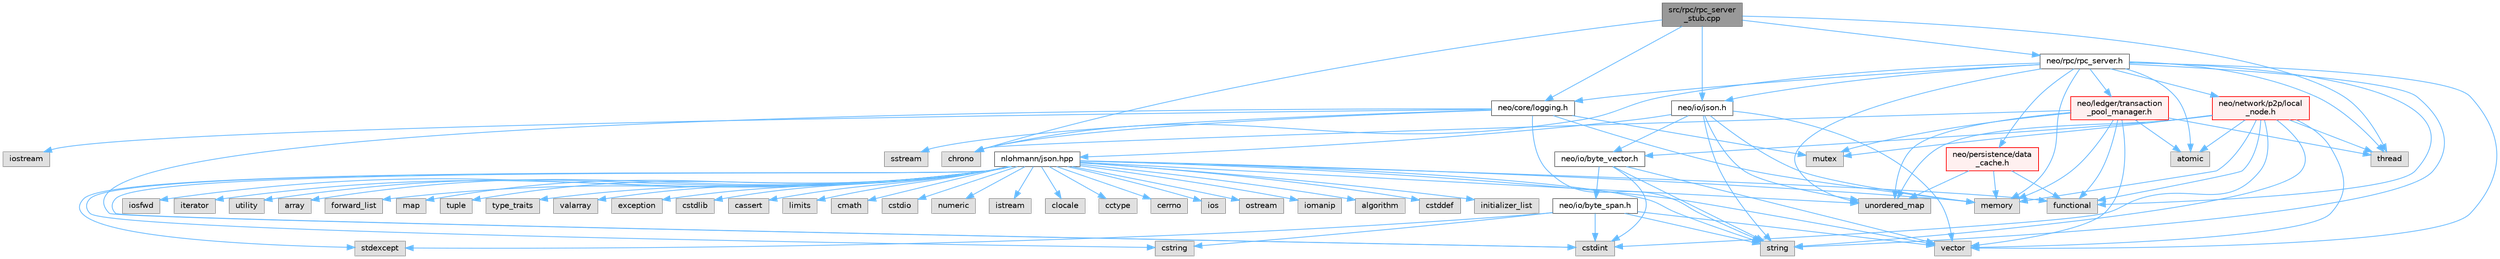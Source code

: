 digraph "src/rpc/rpc_server_stub.cpp"
{
 // LATEX_PDF_SIZE
  bgcolor="transparent";
  edge [fontname=Helvetica,fontsize=10,labelfontname=Helvetica,labelfontsize=10];
  node [fontname=Helvetica,fontsize=10,shape=box,height=0.2,width=0.4];
  Node1 [id="Node000001",label="src/rpc/rpc_server\l_stub.cpp",height=0.2,width=0.4,color="gray40", fillcolor="grey60", style="filled", fontcolor="black",tooltip=" "];
  Node1 -> Node2 [id="edge96_Node000001_Node000002",color="steelblue1",style="solid",tooltip=" "];
  Node2 [id="Node000002",label="neo/core/logging.h",height=0.2,width=0.4,color="grey40", fillcolor="white", style="filled",URL="$core_2logging_8h.html",tooltip=" "];
  Node2 -> Node3 [id="edge97_Node000002_Node000003",color="steelblue1",style="solid",tooltip=" "];
  Node3 [id="Node000003",label="chrono",height=0.2,width=0.4,color="grey60", fillcolor="#E0E0E0", style="filled",tooltip=" "];
  Node2 -> Node4 [id="edge98_Node000002_Node000004",color="steelblue1",style="solid",tooltip=" "];
  Node4 [id="Node000004",label="cstdint",height=0.2,width=0.4,color="grey60", fillcolor="#E0E0E0", style="filled",tooltip=" "];
  Node2 -> Node5 [id="edge99_Node000002_Node000005",color="steelblue1",style="solid",tooltip=" "];
  Node5 [id="Node000005",label="memory",height=0.2,width=0.4,color="grey60", fillcolor="#E0E0E0", style="filled",tooltip=" "];
  Node2 -> Node6 [id="edge100_Node000002_Node000006",color="steelblue1",style="solid",tooltip=" "];
  Node6 [id="Node000006",label="sstream",height=0.2,width=0.4,color="grey60", fillcolor="#E0E0E0", style="filled",tooltip=" "];
  Node2 -> Node7 [id="edge101_Node000002_Node000007",color="steelblue1",style="solid",tooltip=" "];
  Node7 [id="Node000007",label="string",height=0.2,width=0.4,color="grey60", fillcolor="#E0E0E0", style="filled",tooltip=" "];
  Node2 -> Node8 [id="edge102_Node000002_Node000008",color="steelblue1",style="solid",tooltip=" "];
  Node8 [id="Node000008",label="iostream",height=0.2,width=0.4,color="grey60", fillcolor="#E0E0E0", style="filled",tooltip=" "];
  Node2 -> Node9 [id="edge103_Node000002_Node000009",color="steelblue1",style="solid",tooltip=" "];
  Node9 [id="Node000009",label="mutex",height=0.2,width=0.4,color="grey60", fillcolor="#E0E0E0", style="filled",tooltip=" "];
  Node1 -> Node10 [id="edge104_Node000001_Node000010",color="steelblue1",style="solid",tooltip=" "];
  Node10 [id="Node000010",label="neo/io/json.h",height=0.2,width=0.4,color="grey40", fillcolor="white", style="filled",URL="$io_2json_8h.html",tooltip=" "];
  Node10 -> Node11 [id="edge105_Node000010_Node000011",color="steelblue1",style="solid",tooltip=" "];
  Node11 [id="Node000011",label="neo/io/byte_vector.h",height=0.2,width=0.4,color="grey40", fillcolor="white", style="filled",URL="$io_2byte__vector_8h.html",tooltip=" "];
  Node11 -> Node12 [id="edge106_Node000011_Node000012",color="steelblue1",style="solid",tooltip=" "];
  Node12 [id="Node000012",label="neo/io/byte_span.h",height=0.2,width=0.4,color="grey40", fillcolor="white", style="filled",URL="$io_2byte__span_8h.html",tooltip=" "];
  Node12 -> Node4 [id="edge107_Node000012_Node000004",color="steelblue1",style="solid",tooltip=" "];
  Node12 -> Node13 [id="edge108_Node000012_Node000013",color="steelblue1",style="solid",tooltip=" "];
  Node13 [id="Node000013",label="cstring",height=0.2,width=0.4,color="grey60", fillcolor="#E0E0E0", style="filled",tooltip=" "];
  Node12 -> Node14 [id="edge109_Node000012_Node000014",color="steelblue1",style="solid",tooltip=" "];
  Node14 [id="Node000014",label="stdexcept",height=0.2,width=0.4,color="grey60", fillcolor="#E0E0E0", style="filled",tooltip=" "];
  Node12 -> Node7 [id="edge110_Node000012_Node000007",color="steelblue1",style="solid",tooltip=" "];
  Node12 -> Node15 [id="edge111_Node000012_Node000015",color="steelblue1",style="solid",tooltip=" "];
  Node15 [id="Node000015",label="vector",height=0.2,width=0.4,color="grey60", fillcolor="#E0E0E0", style="filled",tooltip=" "];
  Node11 -> Node4 [id="edge112_Node000011_Node000004",color="steelblue1",style="solid",tooltip=" "];
  Node11 -> Node7 [id="edge113_Node000011_Node000007",color="steelblue1",style="solid",tooltip=" "];
  Node11 -> Node15 [id="edge114_Node000011_Node000015",color="steelblue1",style="solid",tooltip=" "];
  Node10 -> Node5 [id="edge115_Node000010_Node000005",color="steelblue1",style="solid",tooltip=" "];
  Node10 -> Node16 [id="edge116_Node000010_Node000016",color="steelblue1",style="solid",tooltip=" "];
  Node16 [id="Node000016",label="nlohmann/json.hpp",height=0.2,width=0.4,color="grey40", fillcolor="white", style="filled",URL="$json_8hpp.html",tooltip=" "];
  Node16 -> Node17 [id="edge117_Node000016_Node000017",color="steelblue1",style="solid",tooltip=" "];
  Node17 [id="Node000017",label="algorithm",height=0.2,width=0.4,color="grey60", fillcolor="#E0E0E0", style="filled",tooltip=" "];
  Node16 -> Node18 [id="edge118_Node000016_Node000018",color="steelblue1",style="solid",tooltip=" "];
  Node18 [id="Node000018",label="cstddef",height=0.2,width=0.4,color="grey60", fillcolor="#E0E0E0", style="filled",tooltip=" "];
  Node16 -> Node19 [id="edge119_Node000016_Node000019",color="steelblue1",style="solid",tooltip=" "];
  Node19 [id="Node000019",label="functional",height=0.2,width=0.4,color="grey60", fillcolor="#E0E0E0", style="filled",tooltip=" "];
  Node16 -> Node20 [id="edge120_Node000016_Node000020",color="steelblue1",style="solid",tooltip=" "];
  Node20 [id="Node000020",label="initializer_list",height=0.2,width=0.4,color="grey60", fillcolor="#E0E0E0", style="filled",tooltip=" "];
  Node16 -> Node21 [id="edge121_Node000016_Node000021",color="steelblue1",style="solid",tooltip=" "];
  Node21 [id="Node000021",label="iosfwd",height=0.2,width=0.4,color="grey60", fillcolor="#E0E0E0", style="filled",tooltip=" "];
  Node16 -> Node22 [id="edge122_Node000016_Node000022",color="steelblue1",style="solid",tooltip=" "];
  Node22 [id="Node000022",label="iterator",height=0.2,width=0.4,color="grey60", fillcolor="#E0E0E0", style="filled",tooltip=" "];
  Node16 -> Node5 [id="edge123_Node000016_Node000005",color="steelblue1",style="solid",tooltip=" "];
  Node16 -> Node7 [id="edge124_Node000016_Node000007",color="steelblue1",style="solid",tooltip=" "];
  Node16 -> Node23 [id="edge125_Node000016_Node000023",color="steelblue1",style="solid",tooltip=" "];
  Node23 [id="Node000023",label="utility",height=0.2,width=0.4,color="grey60", fillcolor="#E0E0E0", style="filled",tooltip=" "];
  Node16 -> Node15 [id="edge126_Node000016_Node000015",color="steelblue1",style="solid",tooltip=" "];
  Node16 -> Node24 [id="edge127_Node000016_Node000024",color="steelblue1",style="solid",tooltip=" "];
  Node24 [id="Node000024",label="array",height=0.2,width=0.4,color="grey60", fillcolor="#E0E0E0", style="filled",tooltip=" "];
  Node16 -> Node25 [id="edge128_Node000016_Node000025",color="steelblue1",style="solid",tooltip=" "];
  Node25 [id="Node000025",label="forward_list",height=0.2,width=0.4,color="grey60", fillcolor="#E0E0E0", style="filled",tooltip=" "];
  Node16 -> Node26 [id="edge129_Node000016_Node000026",color="steelblue1",style="solid",tooltip=" "];
  Node26 [id="Node000026",label="map",height=0.2,width=0.4,color="grey60", fillcolor="#E0E0E0", style="filled",tooltip=" "];
  Node16 -> Node27 [id="edge130_Node000016_Node000027",color="steelblue1",style="solid",tooltip=" "];
  Node27 [id="Node000027",label="tuple",height=0.2,width=0.4,color="grey60", fillcolor="#E0E0E0", style="filled",tooltip=" "];
  Node16 -> Node28 [id="edge131_Node000016_Node000028",color="steelblue1",style="solid",tooltip=" "];
  Node28 [id="Node000028",label="type_traits",height=0.2,width=0.4,color="grey60", fillcolor="#E0E0E0", style="filled",tooltip=" "];
  Node16 -> Node29 [id="edge132_Node000016_Node000029",color="steelblue1",style="solid",tooltip=" "];
  Node29 [id="Node000029",label="unordered_map",height=0.2,width=0.4,color="grey60", fillcolor="#E0E0E0", style="filled",tooltip=" "];
  Node16 -> Node30 [id="edge133_Node000016_Node000030",color="steelblue1",style="solid",tooltip=" "];
  Node30 [id="Node000030",label="valarray",height=0.2,width=0.4,color="grey60", fillcolor="#E0E0E0", style="filled",tooltip=" "];
  Node16 -> Node31 [id="edge134_Node000016_Node000031",color="steelblue1",style="solid",tooltip=" "];
  Node31 [id="Node000031",label="exception",height=0.2,width=0.4,color="grey60", fillcolor="#E0E0E0", style="filled",tooltip=" "];
  Node16 -> Node14 [id="edge135_Node000016_Node000014",color="steelblue1",style="solid",tooltip=" "];
  Node16 -> Node4 [id="edge136_Node000016_Node000004",color="steelblue1",style="solid",tooltip=" "];
  Node16 -> Node32 [id="edge137_Node000016_Node000032",color="steelblue1",style="solid",tooltip=" "];
  Node32 [id="Node000032",label="cstdlib",height=0.2,width=0.4,color="grey60", fillcolor="#E0E0E0", style="filled",tooltip=" "];
  Node16 -> Node33 [id="edge138_Node000016_Node000033",color="steelblue1",style="solid",tooltip=" "];
  Node33 [id="Node000033",label="cassert",height=0.2,width=0.4,color="grey60", fillcolor="#E0E0E0", style="filled",tooltip=" "];
  Node16 -> Node34 [id="edge139_Node000016_Node000034",color="steelblue1",style="solid",tooltip=" "];
  Node34 [id="Node000034",label="limits",height=0.2,width=0.4,color="grey60", fillcolor="#E0E0E0", style="filled",tooltip=" "];
  Node16 -> Node13 [id="edge140_Node000016_Node000013",color="steelblue1",style="solid",tooltip=" "];
  Node16 -> Node35 [id="edge141_Node000016_Node000035",color="steelblue1",style="solid",tooltip=" "];
  Node35 [id="Node000035",label="cmath",height=0.2,width=0.4,color="grey60", fillcolor="#E0E0E0", style="filled",tooltip=" "];
  Node16 -> Node36 [id="edge142_Node000016_Node000036",color="steelblue1",style="solid",tooltip=" "];
  Node36 [id="Node000036",label="cstdio",height=0.2,width=0.4,color="grey60", fillcolor="#E0E0E0", style="filled",tooltip=" "];
  Node16 -> Node37 [id="edge143_Node000016_Node000037",color="steelblue1",style="solid",tooltip=" "];
  Node37 [id="Node000037",label="numeric",height=0.2,width=0.4,color="grey60", fillcolor="#E0E0E0", style="filled",tooltip=" "];
  Node16 -> Node38 [id="edge144_Node000016_Node000038",color="steelblue1",style="solid",tooltip=" "];
  Node38 [id="Node000038",label="istream",height=0.2,width=0.4,color="grey60", fillcolor="#E0E0E0", style="filled",tooltip=" "];
  Node16 -> Node39 [id="edge145_Node000016_Node000039",color="steelblue1",style="solid",tooltip=" "];
  Node39 [id="Node000039",label="clocale",height=0.2,width=0.4,color="grey60", fillcolor="#E0E0E0", style="filled",tooltip=" "];
  Node16 -> Node40 [id="edge146_Node000016_Node000040",color="steelblue1",style="solid",tooltip=" "];
  Node40 [id="Node000040",label="cctype",height=0.2,width=0.4,color="grey60", fillcolor="#E0E0E0", style="filled",tooltip=" "];
  Node16 -> Node41 [id="edge147_Node000016_Node000041",color="steelblue1",style="solid",tooltip=" "];
  Node41 [id="Node000041",label="cerrno",height=0.2,width=0.4,color="grey60", fillcolor="#E0E0E0", style="filled",tooltip=" "];
  Node16 -> Node42 [id="edge148_Node000016_Node000042",color="steelblue1",style="solid",tooltip=" "];
  Node42 [id="Node000042",label="ios",height=0.2,width=0.4,color="grey60", fillcolor="#E0E0E0", style="filled",tooltip=" "];
  Node16 -> Node43 [id="edge149_Node000016_Node000043",color="steelblue1",style="solid",tooltip=" "];
  Node43 [id="Node000043",label="ostream",height=0.2,width=0.4,color="grey60", fillcolor="#E0E0E0", style="filled",tooltip=" "];
  Node16 -> Node44 [id="edge150_Node000016_Node000044",color="steelblue1",style="solid",tooltip=" "];
  Node44 [id="Node000044",label="iomanip",height=0.2,width=0.4,color="grey60", fillcolor="#E0E0E0", style="filled",tooltip=" "];
  Node10 -> Node7 [id="edge151_Node000010_Node000007",color="steelblue1",style="solid",tooltip=" "];
  Node10 -> Node29 [id="edge152_Node000010_Node000029",color="steelblue1",style="solid",tooltip=" "];
  Node10 -> Node15 [id="edge153_Node000010_Node000015",color="steelblue1",style="solid",tooltip=" "];
  Node1 -> Node45 [id="edge154_Node000001_Node000045",color="steelblue1",style="solid",tooltip=" "];
  Node45 [id="Node000045",label="neo/rpc/rpc_server.h",height=0.2,width=0.4,color="grey40", fillcolor="white", style="filled",URL="$rpc__server_8h.html",tooltip=" "];
  Node45 -> Node2 [id="edge155_Node000045_Node000002",color="steelblue1",style="solid",tooltip=" "];
  Node45 -> Node10 [id="edge156_Node000045_Node000010",color="steelblue1",style="solid",tooltip=" "];
  Node45 -> Node46 [id="edge157_Node000045_Node000046",color="steelblue1",style="solid",tooltip=" "];
  Node46 [id="Node000046",label="neo/ledger/transaction\l_pool_manager.h",height=0.2,width=0.4,color="red", fillcolor="#FFF0F0", style="filled",URL="$transaction__pool__manager_8h.html",tooltip=" "];
  Node46 -> Node76 [id="edge158_Node000046_Node000076",color="steelblue1",style="solid",tooltip=" "];
  Node76 [id="Node000076",label="atomic",height=0.2,width=0.4,color="grey60", fillcolor="#E0E0E0", style="filled",tooltip=" "];
  Node46 -> Node3 [id="edge159_Node000046_Node000003",color="steelblue1",style="solid",tooltip=" "];
  Node46 -> Node19 [id="edge160_Node000046_Node000019",color="steelblue1",style="solid",tooltip=" "];
  Node46 -> Node5 [id="edge161_Node000046_Node000005",color="steelblue1",style="solid",tooltip=" "];
  Node46 -> Node9 [id="edge162_Node000046_Node000009",color="steelblue1",style="solid",tooltip=" "];
  Node46 -> Node78 [id="edge163_Node000046_Node000078",color="steelblue1",style="solid",tooltip=" "];
  Node78 [id="Node000078",label="thread",height=0.2,width=0.4,color="grey60", fillcolor="#E0E0E0", style="filled",tooltip=" "];
  Node46 -> Node29 [id="edge164_Node000046_Node000029",color="steelblue1",style="solid",tooltip=" "];
  Node46 -> Node15 [id="edge165_Node000046_Node000015",color="steelblue1",style="solid",tooltip=" "];
  Node45 -> Node79 [id="edge166_Node000045_Node000079",color="steelblue1",style="solid",tooltip=" "];
  Node79 [id="Node000079",label="neo/network/p2p/local\l_node.h",height=0.2,width=0.4,color="red", fillcolor="#FFF0F0", style="filled",URL="$local__node_8h.html",tooltip=" "];
  Node79 -> Node11 [id="edge167_Node000079_Node000011",color="steelblue1",style="solid",tooltip=" "];
  Node79 -> Node76 [id="edge168_Node000079_Node000076",color="steelblue1",style="solid",tooltip=" "];
  Node79 -> Node4 [id="edge169_Node000079_Node000004",color="steelblue1",style="solid",tooltip=" "];
  Node79 -> Node19 [id="edge170_Node000079_Node000019",color="steelblue1",style="solid",tooltip=" "];
  Node79 -> Node5 [id="edge171_Node000079_Node000005",color="steelblue1",style="solid",tooltip=" "];
  Node79 -> Node9 [id="edge172_Node000079_Node000009",color="steelblue1",style="solid",tooltip=" "];
  Node79 -> Node7 [id="edge173_Node000079_Node000007",color="steelblue1",style="solid",tooltip=" "];
  Node79 -> Node78 [id="edge174_Node000079_Node000078",color="steelblue1",style="solid",tooltip=" "];
  Node79 -> Node29 [id="edge175_Node000079_Node000029",color="steelblue1",style="solid",tooltip=" "];
  Node79 -> Node15 [id="edge176_Node000079_Node000015",color="steelblue1",style="solid",tooltip=" "];
  Node45 -> Node85 [id="edge177_Node000045_Node000085",color="steelblue1",style="solid",tooltip=" "];
  Node85 [id="Node000085",label="neo/persistence/data\l_cache.h",height=0.2,width=0.4,color="red", fillcolor="#FFF0F0", style="filled",URL="$data__cache_8h.html",tooltip=" "];
  Node85 -> Node19 [id="edge178_Node000085_Node000019",color="steelblue1",style="solid",tooltip=" "];
  Node85 -> Node5 [id="edge179_Node000085_Node000005",color="steelblue1",style="solid",tooltip=" "];
  Node85 -> Node29 [id="edge180_Node000085_Node000029",color="steelblue1",style="solid",tooltip=" "];
  Node45 -> Node76 [id="edge181_Node000045_Node000076",color="steelblue1",style="solid",tooltip=" "];
  Node45 -> Node3 [id="edge182_Node000045_Node000003",color="steelblue1",style="solid",tooltip=" "];
  Node45 -> Node19 [id="edge183_Node000045_Node000019",color="steelblue1",style="solid",tooltip=" "];
  Node45 -> Node5 [id="edge184_Node000045_Node000005",color="steelblue1",style="solid",tooltip=" "];
  Node45 -> Node7 [id="edge185_Node000045_Node000007",color="steelblue1",style="solid",tooltip=" "];
  Node45 -> Node78 [id="edge186_Node000045_Node000078",color="steelblue1",style="solid",tooltip=" "];
  Node45 -> Node29 [id="edge187_Node000045_Node000029",color="steelblue1",style="solid",tooltip=" "];
  Node45 -> Node15 [id="edge188_Node000045_Node000015",color="steelblue1",style="solid",tooltip=" "];
  Node1 -> Node3 [id="edge189_Node000001_Node000003",color="steelblue1",style="solid",tooltip=" "];
  Node1 -> Node78 [id="edge190_Node000001_Node000078",color="steelblue1",style="solid",tooltip=" "];
}
